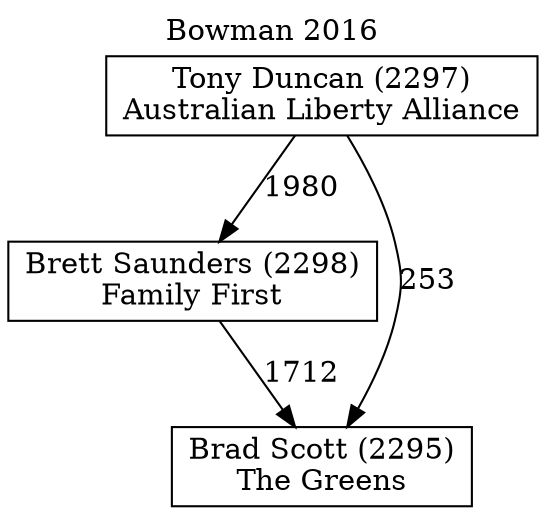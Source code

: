 // House preference flow
digraph "Brad Scott (2295)_Bowman_2016" {
	graph [label="Bowman 2016" labelloc=t mclimit=10]
	node [shape=box]
	"Brett Saunders (2298)" [label="Brett Saunders (2298)
Family First"]
	"Brad Scott (2295)" [label="Brad Scott (2295)
The Greens"]
	"Tony Duncan (2297)" [label="Tony Duncan (2297)
Australian Liberty Alliance"]
	"Tony Duncan (2297)" -> "Brad Scott (2295)" [label=253]
	"Brett Saunders (2298)" -> "Brad Scott (2295)" [label=1712]
	"Tony Duncan (2297)" -> "Brett Saunders (2298)" [label=1980]
}
